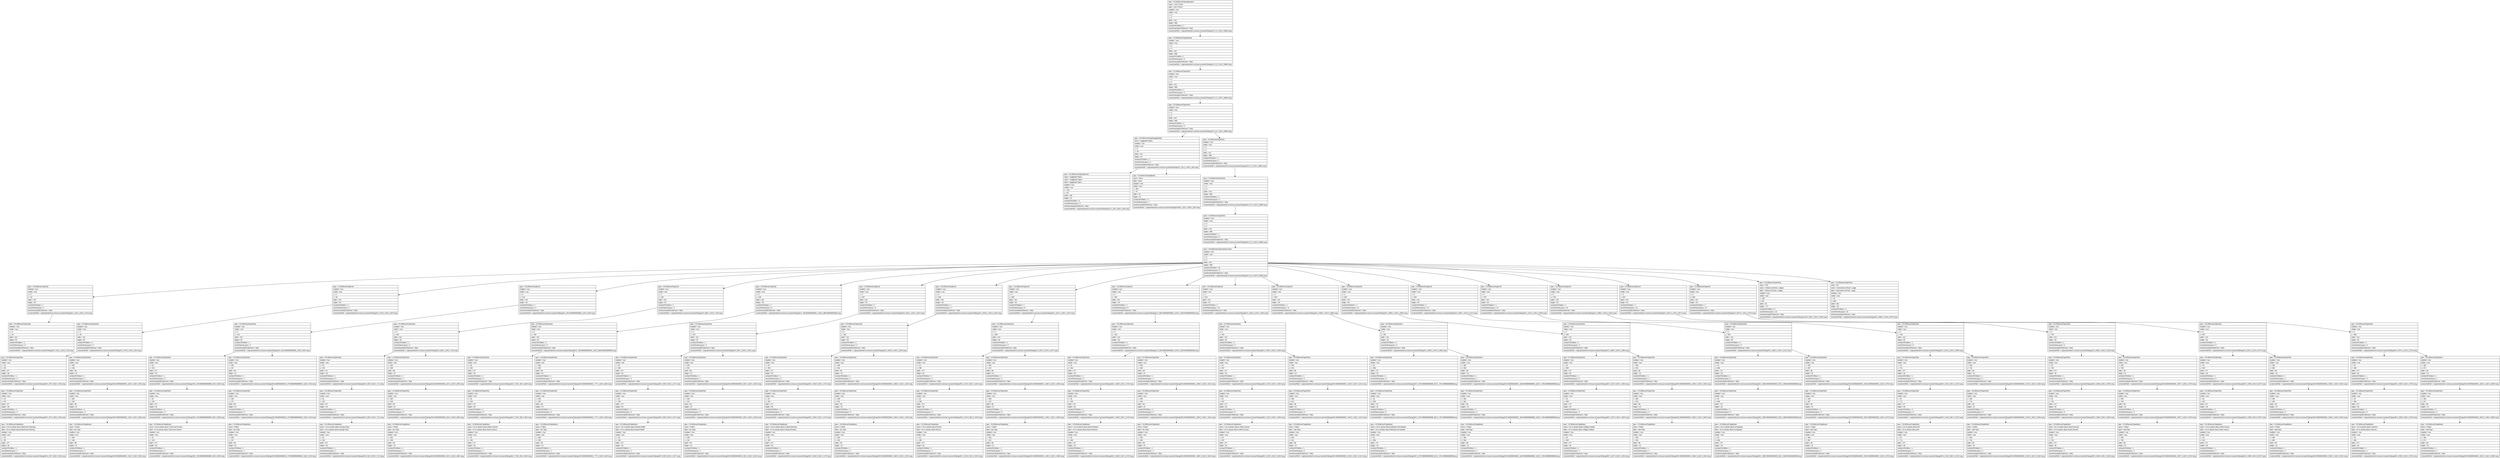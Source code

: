 digraph Layout {

	node [shape=record fontname=Arial];

	0	[label="{type = XCUIElementTypeApplication\l|name = USA TODAY\l|label = USA TODAY\l|enabled = true\l|visible = true\l|x = 0\l|y = 0\l|width = 414\l|height = 896\l|numberOfChildren = 2\l|eventGeneratedOnElement = false \l|screenshotPath = outputs/android-to-ios/usa-mynews/S3/pngs/0.0_0.0_1242.0_2688.0.png\l}"]
	1	[label="{type = XCUIElementTypeWindow\l|enabled = true\l|visible = true\l|x = 0\l|y = 0\l|width = 414\l|height = 896\l|numberOfChildren = 1\l|numInParentLayout = 0\l|eventGeneratedOnElement = false \l|screenshotPath = outputs/android-to-ios/usa-mynews/S3/pngs/0.0_0.0_1242.0_2688.0.png\l}"]
	2	[label="{type = XCUIElementTypeOther\l|enabled = true\l|visible = true\l|x = 0\l|y = 0\l|width = 414\l|height = 896\l|numberOfChildren = 1\l|numInParentLayout = 0\l|eventGeneratedOnElement = false \l|screenshotPath = outputs/android-to-ios/usa-mynews/S3/pngs/0.0_0.0_1242.0_2688.0.png\l}"]
	3	[label="{type = XCUIElementTypeOther\l|enabled = true\l|visible = true\l|x = 0\l|y = 0\l|width = 414\l|height = 896\l|numberOfChildren = 2\l|numInParentLayout = 0\l|eventGeneratedOnElement = false \l|screenshotPath = outputs/android-to-ios/usa-mynews/S3/pngs/0.0_0.0_1242.0_2688.0.png\l}"]
	4	[label="{type = XCUIElementTypeNavigationBar\l|name = Suggested Topics\l|enabled = true\l|visible = true\l|x = 0\l|y = 44\l|width = 414\l|height = 44\l|numberOfChildren = 2\l|numInParentLayout = 0\l|eventGeneratedOnElement = false \l|screenshotPath = outputs/android-to-ios/usa-mynews/S3/pngs/0.0_132.0_1242.0_264.0.png\l}"]
	5	[label="{type = XCUIElementTypeOther\l|enabled = true\l|visible = true\l|x = 0\l|y = 0\l|width = 414\l|height = 896\l|numberOfChildren = 1\l|numInParentLayout = 1\l|eventGeneratedOnElement = false \l|screenshotPath = outputs/android-to-ios/usa-mynews/S3/pngs/0.0_0.0_1242.0_2688.0.png\l}"]
	6	[label="{type = XCUIElementTypeStaticText\l|value = Suggested Topics\l|name = Suggested Topics\l|label = Suggested Topics\l|enabled = true\l|visible = true\l|x = 138\l|y = 55\l|width = 138\l|height = 21\l|numberOfChildren = 0\l|numInParentLayout = 0\l|eventGeneratedOnElement = false \l|screenshotPath = outputs/android-to-ios/usa-mynews/S3/pngs/414.0_165.0_828.0_228.0.png\l}"]
	7	[label="{type = XCUIElementTypeButton\l|name = Done\l|label = Done\l|enabled = true\l|visible = true\l|x = 353\l|y = 44\l|width = 49\l|height = 44\l|numberOfChildren = 0\l|numInParentLayout = 1\l|eventGeneratedOnElement = false \l|screenshotPath = outputs/android-to-ios/usa-mynews/S3/pngs/1059.0_132.0_1206.0_264.0.png\l}"]
	8	[label="{type = XCUIElementTypeOther\l|enabled = true\l|visible = true\l|x = 0\l|y = 0\l|width = 414\l|height = 896\l|numberOfChildren = 1\l|numInParentLayout = 0\l|eventGeneratedOnElement = false \l|screenshotPath = outputs/android-to-ios/usa-mynews/S3/pngs/0.0_0.0_1242.0_2688.0.png\l}"]
	9	[label="{type = XCUIElementTypeOther\l|enabled = true\l|visible = true\l|x = 0\l|y = 0\l|width = 414\l|height = 896\l|numberOfChildren = 1\l|numInParentLayout = 0\l|eventGeneratedOnElement = false \l|screenshotPath = outputs/android-to-ios/usa-mynews/S3/pngs/0.0_0.0_1242.0_2688.0.png\l}"]
	10	[label="{type = XCUIElementTypeCollectionView\l|enabled = true\l|visible = true\l|x = 0\l|y = 0\l|width = 414\l|height = 896\l|numberOfChildren = 20\l|numInParentLayout = 0\l|eventGeneratedOnElement = false \l|screenshotPath = outputs/android-to-ios/usa-mynews/S3/pngs/0.0_0.0_1242.0_2688.0.png\l}"]
	11	[label="{type = XCUIElementTypeCell\l|enabled = true\l|visible = true\l|x = 0\l|y = 42\l|width = 414\l|height = 50\l|numberOfChildren = 1\l|numInParentLayout = 1\l|eventGeneratedOnElement = false \l|screenshotPath = outputs/android-to-ios/usa-mynews/S3/pngs/0.0_126.0_1242.0_276.0.png\l}"]
	12	[label="{type = XCUIElementTypeCell\l|enabled = true\l|visible = true\l|x = 0\l|y = 93\l|width = 414\l|height = 50\l|numberOfChildren = 1\l|numInParentLayout = 2\l|eventGeneratedOnElement = false \l|screenshotPath = outputs/android-to-ios/usa-mynews/S3/pngs/0.0_279.0_1242.0_429.0.png\l}"]
	13	[label="{type = XCUIElementTypeCell\l|enabled = true\l|visible = true\l|x = 0\l|y = 144\l|width = 414\l|height = 50\l|numberOfChildren = 1\l|numInParentLayout = 3\l|eventGeneratedOnElement = false \l|screenshotPath = outputs/android-to-ios/usa-mynews/S3/pngs/0.0_432.00000000000006_1242.0_582.0.png\l}"]
	14	[label="{type = XCUIElementTypeCell\l|enabled = true\l|visible = true\l|x = 0\l|y = 195\l|width = 414\l|height = 50\l|numberOfChildren = 1\l|numInParentLayout = 4\l|eventGeneratedOnElement = false \l|screenshotPath = outputs/android-to-ios/usa-mynews/S3/pngs/0.0_585.0_1242.0_735.0.png\l}"]
	15	[label="{type = XCUIElementTypeCell\l|enabled = true\l|visible = true\l|x = 0\l|y = 246\l|width = 414\l|height = 50\l|numberOfChildren = 1\l|numInParentLayout = 5\l|eventGeneratedOnElement = false \l|screenshotPath = outputs/android-to-ios/usa-mynews/S3/pngs/0.0_738.0000000000001_1242.0_888.0000000000001.png\l}"]
	16	[label="{type = XCUIElementTypeCell\l|enabled = true\l|visible = true\l|x = 0\l|y = 297\l|width = 414\l|height = 50\l|numberOfChildren = 1\l|numInParentLayout = 6\l|eventGeneratedOnElement = false \l|screenshotPath = outputs/android-to-ios/usa-mynews/S3/pngs/0.0_891.0_1242.0_1041.0.png\l}"]
	17	[label="{type = XCUIElementTypeCell\l|enabled = true\l|visible = true\l|x = 0\l|y = 348\l|width = 414\l|height = 50\l|numberOfChildren = 1\l|numInParentLayout = 7\l|eventGeneratedOnElement = false \l|screenshotPath = outputs/android-to-ios/usa-mynews/S3/pngs/0.0_1044.0_1242.0_1194.0.png\l}"]
	18	[label="{type = XCUIElementTypeCell\l|enabled = true\l|visible = true\l|x = 0\l|y = 399\l|width = 414\l|height = 50\l|numberOfChildren = 1\l|numInParentLayout = 8\l|eventGeneratedOnElement = false \l|screenshotPath = outputs/android-to-ios/usa-mynews/S3/pngs/0.0_1197.0_1242.0_1347.0.png\l}"]
	19	[label="{type = XCUIElementTypeCell\l|enabled = true\l|visible = true\l|x = 0\l|y = 450\l|width = 414\l|height = 50\l|numberOfChildren = 1\l|numInParentLayout = 9\l|eventGeneratedOnElement = false \l|screenshotPath = outputs/android-to-ios/usa-mynews/S3/pngs/0.0_1350.0000000000002_1242.0_1500.0000000000002.png\l}"]
	20	[label="{type = XCUIElementTypeCell\l|enabled = true\l|visible = true\l|x = 0\l|y = 501\l|width = 414\l|height = 50\l|numberOfChildren = 1\l|numInParentLayout = 10\l|eventGeneratedOnElement = false \l|screenshotPath = outputs/android-to-ios/usa-mynews/S3/pngs/0.0_1503.0_1242.0_1653.0.png\l}"]
	21	[label="{type = XCUIElementTypeCell\l|enabled = true\l|visible = true\l|x = 0\l|y = 552\l|width = 414\l|height = 50\l|numberOfChildren = 1\l|numInParentLayout = 11\l|eventGeneratedOnElement = false \l|screenshotPath = outputs/android-to-ios/usa-mynews/S3/pngs/0.0_1656.0_1242.0_1806.0.png\l}"]
	22	[label="{type = XCUIElementTypeCell\l|enabled = true\l|visible = true\l|x = 0\l|y = 603\l|width = 414\l|height = 50\l|numberOfChildren = 1\l|numInParentLayout = 12\l|eventGeneratedOnElement = false \l|screenshotPath = outputs/android-to-ios/usa-mynews/S3/pngs/0.0_1809.0_1242.0_1959.0.png\l}"]
	23	[label="{type = XCUIElementTypeCell\l|enabled = true\l|visible = true\l|x = 0\l|y = 654\l|width = 414\l|height = 50\l|numberOfChildren = 1\l|numInParentLayout = 13\l|eventGeneratedOnElement = false \l|screenshotPath = outputs/android-to-ios/usa-mynews/S3/pngs/0.0_1962.0_1242.0_2112.0.png\l}"]
	24	[label="{type = XCUIElementTypeCell\l|enabled = true\l|visible = true\l|x = 0\l|y = 705\l|width = 414\l|height = 50\l|numberOfChildren = 1\l|numInParentLayout = 14\l|eventGeneratedOnElement = false \l|screenshotPath = outputs/android-to-ios/usa-mynews/S3/pngs/0.0_2115.0_1242.0_2265.0.png\l}"]
	25	[label="{type = XCUIElementTypeCell\l|enabled = true\l|visible = true\l|x = 0\l|y = 756\l|width = 414\l|height = 50\l|numberOfChildren = 1\l|numInParentLayout = 15\l|eventGeneratedOnElement = false \l|screenshotPath = outputs/android-to-ios/usa-mynews/S3/pngs/0.0_2268.0_1242.0_2418.0.png\l}"]
	26	[label="{type = XCUIElementTypeCell\l|enabled = true\l|visible = true\l|x = 0\l|y = 807\l|width = 414\l|height = 50\l|numberOfChildren = 1\l|numInParentLayout = 16\l|eventGeneratedOnElement = false \l|screenshotPath = outputs/android-to-ios/usa-mynews/S3/pngs/0.0_2421.0_1242.0_2571.0.png\l}"]
	27	[label="{type = XCUIElementTypeCell\l|enabled = true\l|visible = true\l|x = 0\l|y = 858\l|width = 414\l|height = 50\l|numberOfChildren = 1\l|numInParentLayout = 17\l|eventGeneratedOnElement = false \l|screenshotPath = outputs/android-to-ios/usa-mynews/S3/pngs/0.0_2574.0_1242.0_2724.0.png\l}"]
	28	[label="{type = XCUIElementTypeOther\l|value = 75%\l|name = Vertical scroll bar, 2 pages\l|label = Vertical scroll bar, 2 pages\l|enabled = true\l|visible = true\l|x = 381\l|y = 88\l|width = 30\l|height = 777\l|numberOfChildren = 0\l|numInParentLayout = 18\l|eventGeneratedOnElement = false \l|screenshotPath = outputs/android-to-ios/usa-mynews/S3/pngs/1143.0_264.0_1233.0_2595.0.png\l}"]
	29	[label="{type = XCUIElementTypeOther\l|value = 0%\l|name = Horizontal scroll bar, 1 page\l|label = Horizontal scroll bar, 1 page\l|enabled = true\l|visible = true\l|x = 31\l|y = 863\l|width = 352\l|height = 30\l|numberOfChildren = 0\l|numInParentLayout = 19\l|eventGeneratedOnElement = false \l|screenshotPath = outputs/android-to-ios/usa-mynews/S3/pngs/93.0_2589.0_1149.0_2679.0.png\l}"]
	30	[label="{type = XCUIElementTypeOther\l|enabled = true\l|visible = true\l|x = 0\l|y = 42\l|width = 414\l|height = 50\l|numberOfChildren = 2\l|numInParentLayout = 0\l|eventGeneratedOnElement = false \l|screenshotPath = outputs/android-to-ios/usa-mynews/S3/pngs/0.0_126.0_1242.0_276.0.png\l}"]
	31	[label="{type = XCUIElementTypeOther\l|enabled = true\l|visible = true\l|x = 0\l|y = 93\l|width = 414\l|height = 50\l|numberOfChildren = 2\l|numInParentLayout = 0\l|eventGeneratedOnElement = false \l|screenshotPath = outputs/android-to-ios/usa-mynews/S3/pngs/0.0_279.0_1242.0_429.0.png\l}"]
	32	[label="{type = XCUIElementTypeOther\l|enabled = true\l|visible = true\l|x = 0\l|y = 144\l|width = 414\l|height = 50\l|numberOfChildren = 2\l|numInParentLayout = 0\l|eventGeneratedOnElement = false \l|screenshotPath = outputs/android-to-ios/usa-mynews/S3/pngs/0.0_432.00000000000006_1242.0_582.0.png\l}"]
	33	[label="{type = XCUIElementTypeOther\l|enabled = true\l|visible = true\l|x = 0\l|y = 195\l|width = 414\l|height = 50\l|numberOfChildren = 2\l|numInParentLayout = 0\l|eventGeneratedOnElement = false \l|screenshotPath = outputs/android-to-ios/usa-mynews/S3/pngs/0.0_585.0_1242.0_735.0.png\l}"]
	34	[label="{type = XCUIElementTypeOther\l|enabled = true\l|visible = true\l|x = 0\l|y = 246\l|width = 414\l|height = 50\l|numberOfChildren = 2\l|numInParentLayout = 0\l|eventGeneratedOnElement = false \l|screenshotPath = outputs/android-to-ios/usa-mynews/S3/pngs/0.0_738.0000000000001_1242.0_888.0000000000001.png\l}"]
	35	[label="{type = XCUIElementTypeOther\l|enabled = true\l|visible = true\l|x = 0\l|y = 297\l|width = 414\l|height = 50\l|numberOfChildren = 2\l|numInParentLayout = 0\l|eventGeneratedOnElement = false \l|screenshotPath = outputs/android-to-ios/usa-mynews/S3/pngs/0.0_891.0_1242.0_1041.0.png\l}"]
	36	[label="{type = XCUIElementTypeOther\l|enabled = true\l|visible = true\l|x = 0\l|y = 348\l|width = 414\l|height = 50\l|numberOfChildren = 2\l|numInParentLayout = 0\l|eventGeneratedOnElement = false \l|screenshotPath = outputs/android-to-ios/usa-mynews/S3/pngs/0.0_1044.0_1242.0_1194.0.png\l}"]
	37	[label="{type = XCUIElementTypeOther\l|enabled = true\l|visible = true\l|x = 0\l|y = 399\l|width = 414\l|height = 50\l|numberOfChildren = 2\l|numInParentLayout = 0\l|eventGeneratedOnElement = false \l|screenshotPath = outputs/android-to-ios/usa-mynews/S3/pngs/0.0_1197.0_1242.0_1347.0.png\l}"]
	38	[label="{type = XCUIElementTypeOther\l|enabled = true\l|visible = true\l|x = 0\l|y = 450\l|width = 414\l|height = 50\l|numberOfChildren = 2\l|numInParentLayout = 0\l|eventGeneratedOnElement = false \l|screenshotPath = outputs/android-to-ios/usa-mynews/S3/pngs/0.0_1350.0000000000002_1242.0_1500.0000000000002.png\l}"]
	39	[label="{type = XCUIElementTypeOther\l|enabled = true\l|visible = true\l|x = 0\l|y = 501\l|width = 414\l|height = 50\l|numberOfChildren = 2\l|numInParentLayout = 0\l|eventGeneratedOnElement = false \l|screenshotPath = outputs/android-to-ios/usa-mynews/S3/pngs/0.0_1503.0_1242.0_1653.0.png\l}"]
	40	[label="{type = XCUIElementTypeOther\l|enabled = true\l|visible = true\l|x = 0\l|y = 552\l|width = 414\l|height = 50\l|numberOfChildren = 2\l|numInParentLayout = 0\l|eventGeneratedOnElement = false \l|screenshotPath = outputs/android-to-ios/usa-mynews/S3/pngs/0.0_1656.0_1242.0_1806.0.png\l}"]
	41	[label="{type = XCUIElementTypeOther\l|enabled = true\l|visible = true\l|x = 0\l|y = 603\l|width = 414\l|height = 50\l|numberOfChildren = 2\l|numInParentLayout = 0\l|eventGeneratedOnElement = false \l|screenshotPath = outputs/android-to-ios/usa-mynews/S3/pngs/0.0_1809.0_1242.0_1959.0.png\l}"]
	42	[label="{type = XCUIElementTypeOther\l|enabled = true\l|visible = true\l|x = 0\l|y = 654\l|width = 414\l|height = 50\l|numberOfChildren = 2\l|numInParentLayout = 0\l|eventGeneratedOnElement = false \l|screenshotPath = outputs/android-to-ios/usa-mynews/S3/pngs/0.0_1962.0_1242.0_2112.0.png\l}"]
	43	[label="{type = XCUIElementTypeOther\l|enabled = true\l|visible = true\l|x = 0\l|y = 705\l|width = 414\l|height = 50\l|numberOfChildren = 2\l|numInParentLayout = 0\l|eventGeneratedOnElement = false \l|screenshotPath = outputs/android-to-ios/usa-mynews/S3/pngs/0.0_2115.0_1242.0_2265.0.png\l}"]
	44	[label="{type = XCUIElementTypeOther\l|enabled = true\l|visible = true\l|x = 0\l|y = 756\l|width = 414\l|height = 50\l|numberOfChildren = 2\l|numInParentLayout = 0\l|eventGeneratedOnElement = false \l|screenshotPath = outputs/android-to-ios/usa-mynews/S3/pngs/0.0_2268.0_1242.0_2418.0.png\l}"]
	45	[label="{type = XCUIElementTypeOther\l|enabled = true\l|visible = true\l|x = 0\l|y = 807\l|width = 414\l|height = 50\l|numberOfChildren = 2\l|numInParentLayout = 0\l|eventGeneratedOnElement = false \l|screenshotPath = outputs/android-to-ios/usa-mynews/S3/pngs/0.0_2421.0_1242.0_2571.0.png\l}"]
	46	[label="{type = XCUIElementTypeOther\l|enabled = true\l|visible = true\l|x = 0\l|y = 858\l|width = 414\l|height = 50\l|numberOfChildren = 2\l|numInParentLayout = 0\l|eventGeneratedOnElement = false \l|screenshotPath = outputs/android-to-ios/usa-mynews/S3/pngs/0.0_2574.0_1242.0_2724.0.png\l}"]
	47	[label="{type = XCUIElementTypeOther\l|enabled = true\l|visible = true\l|x = 20\l|y = 99\l|width = 277\l|height = 36\l|numberOfChildren = 1\l|numInParentLayout = 0\l|eventGeneratedOnElement = false \l|screenshotPath = outputs/android-to-ios/usa-mynews/S3/pngs/60.0_297.0_891.0_405.0.png\l}"]
	48	[label="{type = XCUIElementTypeOther\l|enabled = true\l|visible = true\l|x = 305\l|y = 106\l|width = 89\l|height = 24\l|numberOfChildren = 1\l|numInParentLayout = 1\l|eventGeneratedOnElement = false \l|screenshotPath = outputs/android-to-ios/usa-mynews/S3/pngs/915.0000000000001_318.0_1182.0_390.0.png\l}"]
	49	[label="{type = XCUIElementTypeOther\l|enabled = true\l|visible = true\l|x = 20\l|y = 150\l|width = 277\l|height = 36\l|numberOfChildren = 1\l|numInParentLayout = 0\l|eventGeneratedOnElement = false \l|screenshotPath = outputs/android-to-ios/usa-mynews/S3/pngs/60.0_449.99999999999994_891.0_558.0.png\l}"]
	50	[label="{type = XCUIElementTypeOther\l|enabled = true\l|visible = true\l|x = 305\l|y = 157\l|width = 89\l|height = 24\l|numberOfChildren = 1\l|numInParentLayout = 1\l|eventGeneratedOnElement = false \l|screenshotPath = outputs/android-to-ios/usa-mynews/S3/pngs/915.0000000000001_470.99999999999994_1182.0_543.0.png\l}"]
	51	[label="{type = XCUIElementTypeOther\l|enabled = true\l|visible = true\l|x = 20\l|y = 201\l|width = 277\l|height = 36\l|numberOfChildren = 1\l|numInParentLayout = 0\l|eventGeneratedOnElement = false \l|screenshotPath = outputs/android-to-ios/usa-mynews/S3/pngs/60.0_603.0_891.0_711.0.png\l}"]
	52	[label="{type = XCUIElementTypeOther\l|enabled = true\l|visible = true\l|x = 305\l|y = 208\l|width = 89\l|height = 24\l|numberOfChildren = 1\l|numInParentLayout = 1\l|eventGeneratedOnElement = false \l|screenshotPath = outputs/android-to-ios/usa-mynews/S3/pngs/915.0000000000001_624.0_1182.0_696.0.png\l}"]
	53	[label="{type = XCUIElementTypeOther\l|enabled = true\l|visible = true\l|x = 20\l|y = 252\l|width = 277\l|height = 36\l|numberOfChildren = 1\l|numInParentLayout = 0\l|eventGeneratedOnElement = false \l|screenshotPath = outputs/android-to-ios/usa-mynews/S3/pngs/60.0_756.0_891.0_864.0.png\l}"]
	54	[label="{type = XCUIElementTypeOther\l|enabled = true\l|visible = true\l|x = 305\l|y = 259\l|width = 89\l|height = 24\l|numberOfChildren = 1\l|numInParentLayout = 1\l|eventGeneratedOnElement = false \l|screenshotPath = outputs/android-to-ios/usa-mynews/S3/pngs/915.0000000000001_777.0_1182.0_849.0.png\l}"]
	55	[label="{type = XCUIElementTypeOther\l|enabled = true\l|visible = true\l|x = 20\l|y = 303\l|width = 277\l|height = 36\l|numberOfChildren = 1\l|numInParentLayout = 0\l|eventGeneratedOnElement = false \l|screenshotPath = outputs/android-to-ios/usa-mynews/S3/pngs/60.0_909.0_891.0_1017.0.png\l}"]
	56	[label="{type = XCUIElementTypeOther\l|enabled = true\l|visible = true\l|x = 305\l|y = 310\l|width = 89\l|height = 24\l|numberOfChildren = 1\l|numInParentLayout = 1\l|eventGeneratedOnElement = false \l|screenshotPath = outputs/android-to-ios/usa-mynews/S3/pngs/915.0000000000001_930.0_1182.0_1002.0.png\l}"]
	57	[label="{type = XCUIElementTypeOther\l|enabled = true\l|visible = true\l|x = 20\l|y = 354\l|width = 277\l|height = 36\l|numberOfChildren = 1\l|numInParentLayout = 0\l|eventGeneratedOnElement = false \l|screenshotPath = outputs/android-to-ios/usa-mynews/S3/pngs/60.0_1062.0_891.0_1170.0.png\l}"]
	58	[label="{type = XCUIElementTypeOther\l|enabled = true\l|visible = true\l|x = 305\l|y = 361\l|width = 89\l|height = 24\l|numberOfChildren = 1\l|numInParentLayout = 1\l|eventGeneratedOnElement = false \l|screenshotPath = outputs/android-to-ios/usa-mynews/S3/pngs/915.0000000000001_1083.0_1182.0_1155.0.png\l}"]
	59	[label="{type = XCUIElementTypeOther\l|enabled = true\l|visible = true\l|x = 20\l|y = 405\l|width = 277\l|height = 36\l|numberOfChildren = 1\l|numInParentLayout = 0\l|eventGeneratedOnElement = false \l|screenshotPath = outputs/android-to-ios/usa-mynews/S3/pngs/60.0_1215.0_891.0_1323.0.png\l}"]
	60	[label="{type = XCUIElementTypeOther\l|enabled = true\l|visible = true\l|x = 305\l|y = 412\l|width = 89\l|height = 24\l|numberOfChildren = 1\l|numInParentLayout = 1\l|eventGeneratedOnElement = false \l|screenshotPath = outputs/android-to-ios/usa-mynews/S3/pngs/915.0000000000001_1236.0_1182.0_1308.0.png\l}"]
	61	[label="{type = XCUIElementTypeOther\l|enabled = true\l|visible = true\l|x = 20\l|y = 456\l|width = 277\l|height = 36\l|numberOfChildren = 1\l|numInParentLayout = 0\l|eventGeneratedOnElement = false \l|screenshotPath = outputs/android-to-ios/usa-mynews/S3/pngs/60.0_1368.0_891.0_1476.0.png\l}"]
	62	[label="{type = XCUIElementTypeOther\l|enabled = true\l|visible = true\l|x = 305\l|y = 463\l|width = 89\l|height = 24\l|numberOfChildren = 1\l|numInParentLayout = 1\l|eventGeneratedOnElement = false \l|screenshotPath = outputs/android-to-ios/usa-mynews/S3/pngs/915.0000000000001_1389.0_1182.0_1461.0.png\l}"]
	63	[label="{type = XCUIElementTypeOther\l|enabled = true\l|visible = true\l|x = 20\l|y = 507\l|width = 277\l|height = 36\l|numberOfChildren = 1\l|numInParentLayout = 0\l|eventGeneratedOnElement = false \l|screenshotPath = outputs/android-to-ios/usa-mynews/S3/pngs/60.0_1521.0_891.0_1629.0.png\l}"]
	64	[label="{type = XCUIElementTypeOther\l|enabled = true\l|visible = true\l|x = 305\l|y = 514\l|width = 89\l|height = 24\l|numberOfChildren = 1\l|numInParentLayout = 1\l|eventGeneratedOnElement = false \l|screenshotPath = outputs/android-to-ios/usa-mynews/S3/pngs/915.0000000000001_1542.0_1182.0_1614.0.png\l}"]
	65	[label="{type = XCUIElementTypeOther\l|enabled = true\l|visible = true\l|x = 20\l|y = 558\l|width = 277\l|height = 36\l|numberOfChildren = 1\l|numInParentLayout = 0\l|eventGeneratedOnElement = false \l|screenshotPath = outputs/android-to-ios/usa-mynews/S3/pngs/60.0_1673.9999999999998_891.0_1781.9999999999998.png\l}"]
	66	[label="{type = XCUIElementTypeOther\l|enabled = true\l|visible = true\l|x = 305\l|y = 565\l|width = 89\l|height = 24\l|numberOfChildren = 1\l|numInParentLayout = 1\l|eventGeneratedOnElement = false \l|screenshotPath = outputs/android-to-ios/usa-mynews/S3/pngs/915.0000000000001_1694.9999999999998_1182.0_1766.9999999999998.png\l}"]
	67	[label="{type = XCUIElementTypeOther\l|enabled = true\l|visible = true\l|x = 20\l|y = 609\l|width = 277\l|height = 36\l|numberOfChildren = 1\l|numInParentLayout = 0\l|eventGeneratedOnElement = false \l|screenshotPath = outputs/android-to-ios/usa-mynews/S3/pngs/60.0_1827.0_891.0_1935.0.png\l}"]
	68	[label="{type = XCUIElementTypeOther\l|enabled = true\l|visible = true\l|x = 305\l|y = 616\l|width = 89\l|height = 24\l|numberOfChildren = 1\l|numInParentLayout = 1\l|eventGeneratedOnElement = false \l|screenshotPath = outputs/android-to-ios/usa-mynews/S3/pngs/915.0000000000001_1848.0_1182.0_1920.0.png\l}"]
	69	[label="{type = XCUIElementTypeOther\l|enabled = true\l|visible = true\l|x = 20\l|y = 660\l|width = 277\l|height = 36\l|numberOfChildren = 1\l|numInParentLayout = 0\l|eventGeneratedOnElement = false \l|screenshotPath = outputs/android-to-ios/usa-mynews/S3/pngs/60.0_1980.0000000000002_891.0_2088.0000000000005.png\l}"]
	70	[label="{type = XCUIElementTypeOther\l|enabled = true\l|visible = true\l|x = 305\l|y = 667\l|width = 89\l|height = 24\l|numberOfChildren = 1\l|numInParentLayout = 1\l|eventGeneratedOnElement = false \l|screenshotPath = outputs/android-to-ios/usa-mynews/S3/pngs/915.0000000000001_2001.0000000000002_1182.0_2073.0.png\l}"]
	71	[label="{type = XCUIElementTypeOther\l|enabled = true\l|visible = true\l|x = 20\l|y = 711\l|width = 277\l|height = 36\l|numberOfChildren = 1\l|numInParentLayout = 0\l|eventGeneratedOnElement = false \l|screenshotPath = outputs/android-to-ios/usa-mynews/S3/pngs/60.0_2133.0_891.0_2241.0.png\l}"]
	72	[label="{type = XCUIElementTypeOther\l|enabled = true\l|visible = true\l|x = 305\l|y = 718\l|width = 89\l|height = 24\l|numberOfChildren = 1\l|numInParentLayout = 1\l|eventGeneratedOnElement = false \l|screenshotPath = outputs/android-to-ios/usa-mynews/S3/pngs/915.0000000000001_2154.0_1182.0_2226.0.png\l}"]
	73	[label="{type = XCUIElementTypeOther\l|enabled = true\l|visible = true\l|x = 20\l|y = 762\l|width = 277\l|height = 36\l|numberOfChildren = 1\l|numInParentLayout = 0\l|eventGeneratedOnElement = false \l|screenshotPath = outputs/android-to-ios/usa-mynews/S3/pngs/60.0_2286.0_891.0_2394.0.png\l}"]
	74	[label="{type = XCUIElementTypeOther\l|enabled = true\l|visible = true\l|x = 305\l|y = 769\l|width = 89\l|height = 24\l|numberOfChildren = 1\l|numInParentLayout = 1\l|eventGeneratedOnElement = false \l|screenshotPath = outputs/android-to-ios/usa-mynews/S3/pngs/915.0000000000001_2307.0_1182.0_2379.0.png\l}"]
	75	[label="{type = XCUIElementTypeOther\l|enabled = true\l|visible = true\l|x = 20\l|y = 813\l|width = 277\l|height = 36\l|numberOfChildren = 1\l|numInParentLayout = 0\l|eventGeneratedOnElement = false \l|screenshotPath = outputs/android-to-ios/usa-mynews/S3/pngs/60.0_2439.0_891.0_2547.0.png\l}"]
	76	[label="{type = XCUIElementTypeOther\l|enabled = true\l|visible = true\l|x = 305\l|y = 820\l|width = 89\l|height = 24\l|numberOfChildren = 1\l|numInParentLayout = 1\l|eventGeneratedOnElement = false \l|screenshotPath = outputs/android-to-ios/usa-mynews/S3/pngs/915.0000000000001_2460.0_1182.0_2532.0.png\l}"]
	77	[label="{type = XCUIElementTypeOther\l|enabled = true\l|visible = true\l|x = 20\l|y = 864\l|width = 277\l|height = 36\l|numberOfChildren = 1\l|numInParentLayout = 0\l|eventGeneratedOnElement = false \l|screenshotPath = outputs/android-to-ios/usa-mynews/S3/pngs/60.0_2592.0_891.0_2700.0.png\l}"]
	78	[label="{type = XCUIElementTypeOther\l|enabled = true\l|visible = true\l|x = 305\l|y = 871\l|width = 89\l|height = 24\l|numberOfChildren = 1\l|numInParentLayout = 1\l|eventGeneratedOnElement = false \l|screenshotPath = outputs/android-to-ios/usa-mynews/S3/pngs/915.0000000000001_2613.0_1182.0_2685.0.png\l}"]
	79	[label="{type = XCUIElementTypeOther\l|enabled = true\l|visible = true\l|x = 20\l|y = 99\l|width = 277\l|height = 36\l|numberOfChildren = 2\l|numInParentLayout = 0\l|eventGeneratedOnElement = false \l|screenshotPath = outputs/android-to-ios/usa-mynews/S3/pngs/60.0_297.0_891.0_405.0.png\l}"]
	80	[label="{type = XCUIElementTypeOther\l|enabled = true\l|visible = true\l|x = 305\l|y = 106\l|width = 89\l|height = 24\l|numberOfChildren = 2\l|numInParentLayout = 0\l|eventGeneratedOnElement = false \l|screenshotPath = outputs/android-to-ios/usa-mynews/S3/pngs/915.0000000000001_318.0_1182.0_390.0.png\l}"]
	81	[label="{type = XCUIElementTypeOther\l|enabled = true\l|visible = true\l|x = 20\l|y = 150\l|width = 277\l|height = 36\l|numberOfChildren = 2\l|numInParentLayout = 0\l|eventGeneratedOnElement = false \l|screenshotPath = outputs/android-to-ios/usa-mynews/S3/pngs/60.0_449.99999999999994_891.0_558.0.png\l}"]
	82	[label="{type = XCUIElementTypeOther\l|enabled = true\l|visible = true\l|x = 305\l|y = 157\l|width = 89\l|height = 24\l|numberOfChildren = 2\l|numInParentLayout = 0\l|eventGeneratedOnElement = false \l|screenshotPath = outputs/android-to-ios/usa-mynews/S3/pngs/915.0000000000001_470.99999999999994_1182.0_543.0.png\l}"]
	83	[label="{type = XCUIElementTypeOther\l|enabled = true\l|visible = true\l|x = 20\l|y = 201\l|width = 277\l|height = 36\l|numberOfChildren = 2\l|numInParentLayout = 0\l|eventGeneratedOnElement = false \l|screenshotPath = outputs/android-to-ios/usa-mynews/S3/pngs/60.0_603.0_891.0_711.0.png\l}"]
	84	[label="{type = XCUIElementTypeOther\l|enabled = true\l|visible = true\l|x = 305\l|y = 208\l|width = 89\l|height = 24\l|numberOfChildren = 2\l|numInParentLayout = 0\l|eventGeneratedOnElement = false \l|screenshotPath = outputs/android-to-ios/usa-mynews/S3/pngs/915.0000000000001_624.0_1182.0_696.0.png\l}"]
	85	[label="{type = XCUIElementTypeOther\l|enabled = true\l|visible = true\l|x = 20\l|y = 252\l|width = 277\l|height = 36\l|numberOfChildren = 2\l|numInParentLayout = 0\l|eventGeneratedOnElement = false \l|screenshotPath = outputs/android-to-ios/usa-mynews/S3/pngs/60.0_756.0_891.0_864.0.png\l}"]
	86	[label="{type = XCUIElementTypeOther\l|enabled = true\l|visible = true\l|x = 305\l|y = 259\l|width = 89\l|height = 24\l|numberOfChildren = 2\l|numInParentLayout = 0\l|eventGeneratedOnElement = false \l|screenshotPath = outputs/android-to-ios/usa-mynews/S3/pngs/915.0000000000001_777.0_1182.0_849.0.png\l}"]
	87	[label="{type = XCUIElementTypeOther\l|enabled = true\l|visible = true\l|x = 20\l|y = 303\l|width = 277\l|height = 36\l|numberOfChildren = 2\l|numInParentLayout = 0\l|eventGeneratedOnElement = false \l|screenshotPath = outputs/android-to-ios/usa-mynews/S3/pngs/60.0_909.0_891.0_1017.0.png\l}"]
	88	[label="{type = XCUIElementTypeOther\l|enabled = true\l|visible = true\l|x = 305\l|y = 310\l|width = 89\l|height = 24\l|numberOfChildren = 2\l|numInParentLayout = 0\l|eventGeneratedOnElement = false \l|screenshotPath = outputs/android-to-ios/usa-mynews/S3/pngs/915.0000000000001_930.0_1182.0_1002.0.png\l}"]
	89	[label="{type = XCUIElementTypeOther\l|enabled = true\l|visible = true\l|x = 20\l|y = 354\l|width = 277\l|height = 36\l|numberOfChildren = 2\l|numInParentLayout = 0\l|eventGeneratedOnElement = false \l|screenshotPath = outputs/android-to-ios/usa-mynews/S3/pngs/60.0_1062.0_891.0_1170.0.png\l}"]
	90	[label="{type = XCUIElementTypeOther\l|enabled = true\l|visible = true\l|x = 305\l|y = 361\l|width = 89\l|height = 24\l|numberOfChildren = 2\l|numInParentLayout = 0\l|eventGeneratedOnElement = false \l|screenshotPath = outputs/android-to-ios/usa-mynews/S3/pngs/915.0000000000001_1083.0_1182.0_1155.0.png\l}"]
	91	[label="{type = XCUIElementTypeOther\l|enabled = true\l|visible = true\l|x = 20\l|y = 405\l|width = 277\l|height = 36\l|numberOfChildren = 2\l|numInParentLayout = 0\l|eventGeneratedOnElement = false \l|screenshotPath = outputs/android-to-ios/usa-mynews/S3/pngs/60.0_1215.0_891.0_1323.0.png\l}"]
	92	[label="{type = XCUIElementTypeOther\l|enabled = true\l|visible = true\l|x = 305\l|y = 412\l|width = 89\l|height = 24\l|numberOfChildren = 2\l|numInParentLayout = 0\l|eventGeneratedOnElement = false \l|screenshotPath = outputs/android-to-ios/usa-mynews/S3/pngs/915.0000000000001_1236.0_1182.0_1308.0.png\l}"]
	93	[label="{type = XCUIElementTypeOther\l|enabled = true\l|visible = true\l|x = 20\l|y = 456\l|width = 277\l|height = 36\l|numberOfChildren = 2\l|numInParentLayout = 0\l|eventGeneratedOnElement = false \l|screenshotPath = outputs/android-to-ios/usa-mynews/S3/pngs/60.0_1368.0_891.0_1476.0.png\l}"]
	94	[label="{type = XCUIElementTypeOther\l|enabled = true\l|visible = true\l|x = 305\l|y = 463\l|width = 89\l|height = 24\l|numberOfChildren = 2\l|numInParentLayout = 0\l|eventGeneratedOnElement = false \l|screenshotPath = outputs/android-to-ios/usa-mynews/S3/pngs/915.0000000000001_1389.0_1182.0_1461.0.png\l}"]
	95	[label="{type = XCUIElementTypeOther\l|enabled = true\l|visible = true\l|x = 20\l|y = 507\l|width = 277\l|height = 36\l|numberOfChildren = 2\l|numInParentLayout = 0\l|eventGeneratedOnElement = false \l|screenshotPath = outputs/android-to-ios/usa-mynews/S3/pngs/60.0_1521.0_891.0_1629.0.png\l}"]
	96	[label="{type = XCUIElementTypeOther\l|enabled = true\l|visible = true\l|x = 305\l|y = 514\l|width = 89\l|height = 24\l|numberOfChildren = 2\l|numInParentLayout = 0\l|eventGeneratedOnElement = false \l|screenshotPath = outputs/android-to-ios/usa-mynews/S3/pngs/915.0000000000001_1542.0_1182.0_1614.0.png\l}"]
	97	[label="{type = XCUIElementTypeOther\l|enabled = true\l|visible = true\l|x = 20\l|y = 558\l|width = 277\l|height = 36\l|numberOfChildren = 2\l|numInParentLayout = 0\l|eventGeneratedOnElement = false \l|screenshotPath = outputs/android-to-ios/usa-mynews/S3/pngs/60.0_1673.9999999999998_891.0_1781.9999999999998.png\l}"]
	98	[label="{type = XCUIElementTypeOther\l|enabled = true\l|visible = true\l|x = 305\l|y = 565\l|width = 89\l|height = 24\l|numberOfChildren = 2\l|numInParentLayout = 0\l|eventGeneratedOnElement = false \l|screenshotPath = outputs/android-to-ios/usa-mynews/S3/pngs/915.0000000000001_1694.9999999999998_1182.0_1766.9999999999998.png\l}"]
	99	[label="{type = XCUIElementTypeOther\l|enabled = true\l|visible = true\l|x = 20\l|y = 609\l|width = 277\l|height = 36\l|numberOfChildren = 2\l|numInParentLayout = 0\l|eventGeneratedOnElement = false \l|screenshotPath = outputs/android-to-ios/usa-mynews/S3/pngs/60.0_1827.0_891.0_1935.0.png\l}"]
	100	[label="{type = XCUIElementTypeOther\l|enabled = true\l|visible = true\l|x = 305\l|y = 616\l|width = 89\l|height = 24\l|numberOfChildren = 2\l|numInParentLayout = 0\l|eventGeneratedOnElement = false \l|screenshotPath = outputs/android-to-ios/usa-mynews/S3/pngs/915.0000000000001_1848.0_1182.0_1920.0.png\l}"]
	101	[label="{type = XCUIElementTypeOther\l|enabled = true\l|visible = true\l|x = 20\l|y = 660\l|width = 277\l|height = 36\l|numberOfChildren = 2\l|numInParentLayout = 0\l|eventGeneratedOnElement = false \l|screenshotPath = outputs/android-to-ios/usa-mynews/S3/pngs/60.0_1980.0000000000002_891.0_2088.0000000000005.png\l}"]
	102	[label="{type = XCUIElementTypeOther\l|enabled = true\l|visible = true\l|x = 305\l|y = 667\l|width = 89\l|height = 24\l|numberOfChildren = 2\l|numInParentLayout = 0\l|eventGeneratedOnElement = false \l|screenshotPath = outputs/android-to-ios/usa-mynews/S3/pngs/915.0000000000001_2001.0000000000002_1182.0_2073.0.png\l}"]
	103	[label="{type = XCUIElementTypeOther\l|enabled = true\l|visible = true\l|x = 20\l|y = 711\l|width = 277\l|height = 36\l|numberOfChildren = 2\l|numInParentLayout = 0\l|eventGeneratedOnElement = false \l|screenshotPath = outputs/android-to-ios/usa-mynews/S3/pngs/60.0_2133.0_891.0_2241.0.png\l}"]
	104	[label="{type = XCUIElementTypeOther\l|enabled = true\l|visible = true\l|x = 305\l|y = 718\l|width = 89\l|height = 24\l|numberOfChildren = 2\l|numInParentLayout = 0\l|eventGeneratedOnElement = false \l|screenshotPath = outputs/android-to-ios/usa-mynews/S3/pngs/915.0000000000001_2154.0_1182.0_2226.0.png\l}"]
	105	[label="{type = XCUIElementTypeOther\l|enabled = true\l|visible = true\l|x = 20\l|y = 762\l|width = 277\l|height = 36\l|numberOfChildren = 2\l|numInParentLayout = 0\l|eventGeneratedOnElement = false \l|screenshotPath = outputs/android-to-ios/usa-mynews/S3/pngs/60.0_2286.0_891.0_2394.0.png\l}"]
	106	[label="{type = XCUIElementTypeOther\l|enabled = true\l|visible = true\l|x = 305\l|y = 769\l|width = 89\l|height = 24\l|numberOfChildren = 2\l|numInParentLayout = 0\l|eventGeneratedOnElement = false \l|screenshotPath = outputs/android-to-ios/usa-mynews/S3/pngs/915.0000000000001_2307.0_1182.0_2379.0.png\l}"]
	107	[label="{type = XCUIElementTypeOther\l|enabled = true\l|visible = true\l|x = 20\l|y = 813\l|width = 277\l|height = 36\l|numberOfChildren = 2\l|numInParentLayout = 0\l|eventGeneratedOnElement = false \l|screenshotPath = outputs/android-to-ios/usa-mynews/S3/pngs/60.0_2439.0_891.0_2547.0.png\l}"]
	108	[label="{type = XCUIElementTypeOther\l|enabled = true\l|visible = true\l|x = 305\l|y = 820\l|width = 89\l|height = 24\l|numberOfChildren = 2\l|numInParentLayout = 0\l|eventGeneratedOnElement = false \l|screenshotPath = outputs/android-to-ios/usa-mynews/S3/pngs/915.0000000000001_2460.0_1182.0_2532.0.png\l}"]
	109	[label="{type = XCUIElementTypeOther\l|enabled = true\l|visible = true\l|x = 20\l|y = 864\l|width = 277\l|height = 36\l|numberOfChildren = 2\l|numInParentLayout = 0\l|eventGeneratedOnElement = false \l|screenshotPath = outputs/android-to-ios/usa-mynews/S3/pngs/60.0_2592.0_891.0_2700.0.png\l}"]
	110	[label="{type = XCUIElementTypeOther\l|enabled = true\l|visible = true\l|x = 305\l|y = 871\l|width = 89\l|height = 24\l|numberOfChildren = 2\l|numInParentLayout = 0\l|eventGeneratedOnElement = false \l|screenshotPath = outputs/android-to-ios/usa-mynews/S3/pngs/915.0000000000001_2613.0_1182.0_2685.0.png\l}"]
	111	[label="{type = XCUIElementTypeButton\l|name = Go to articles about Retirement Planning\l|label = Go to articles about Retirement Planning\l|enabled = true\l|visible = true\l|x = 20\l|y = 99\l|width = 277\l|height = 36\l|numberOfChildren = 1\l|numInParentLayout = 1\l|eventGeneratedOnElement = false \l|screenshotPath = outputs/android-to-ios/usa-mynews/S3/pngs/60.0_297.0_891.0_405.0.png\l}"]
	112	[label="{type = XCUIElementTypeButton\l|name = Follow\l|label = My Topic\l|enabled = true\l|visible = true\l|x = 305\l|y = 106\l|width = 89\l|height = 24\l|numberOfChildren = 1\l|numInParentLayout = 1\l|eventGeneratedOnElement = false \l|screenshotPath = outputs/android-to-ios/usa-mynews/S3/pngs/915.0000000000001_318.0_1182.0_390.0.png\l}"]
	113	[label="{type = XCUIElementTypeButton\l|name = Go to articles about Travel and Tourism\l|label = Go to articles about Travel and Tourism\l|enabled = true\l|visible = true\l|x = 20\l|y = 150\l|width = 277\l|height = 36\l|numberOfChildren = 1\l|numInParentLayout = 1\l|eventGeneratedOnElement = false \l|screenshotPath = outputs/android-to-ios/usa-mynews/S3/pngs/60.0_449.99999999999994_891.0_558.0.png\l}"]
	114	[label="{type = XCUIElementTypeButton\l|name = Follow\l|label = My Topic\l|enabled = true\l|visible = true\l|x = 305\l|y = 157\l|width = 89\l|height = 24\l|numberOfChildren = 1\l|numInParentLayout = 1\l|eventGeneratedOnElement = false \l|screenshotPath = outputs/android-to-ios/usa-mynews/S3/pngs/915.0000000000001_470.99999999999994_1182.0_543.0.png\l}"]
	115	[label="{type = XCUIElementTypeButton\l|name = Go to articles about George Floyd\l|label = Go to articles about George Floyd\l|enabled = true\l|visible = true\l|x = 20\l|y = 201\l|width = 277\l|height = 36\l|numberOfChildren = 1\l|numInParentLayout = 1\l|eventGeneratedOnElement = false \l|screenshotPath = outputs/android-to-ios/usa-mynews/S3/pngs/60.0_603.0_891.0_711.0.png\l}"]
	116	[label="{type = XCUIElementTypeButton\l|name = Follow\l|label = My Topic\l|enabled = true\l|visible = true\l|x = 305\l|y = 208\l|width = 89\l|height = 24\l|numberOfChildren = 1\l|numInParentLayout = 1\l|eventGeneratedOnElement = false \l|screenshotPath = outputs/android-to-ios/usa-mynews/S3/pngs/915.0000000000001_624.0_1182.0_696.0.png\l}"]
	117	[label="{type = XCUIElementTypeButton\l|name = Go to articles about Derek Chauvin\l|label = Go to articles about Derek Chauvin\l|enabled = true\l|visible = true\l|x = 20\l|y = 252\l|width = 277\l|height = 36\l|numberOfChildren = 1\l|numInParentLayout = 1\l|eventGeneratedOnElement = false \l|screenshotPath = outputs/android-to-ios/usa-mynews/S3/pngs/60.0_756.0_891.0_864.0.png\l}"]
	118	[label="{type = XCUIElementTypeButton\l|name = Follow\l|label = My Topic\l|enabled = true\l|visible = true\l|x = 305\l|y = 259\l|width = 89\l|height = 24\l|numberOfChildren = 1\l|numInParentLayout = 1\l|eventGeneratedOnElement = false \l|screenshotPath = outputs/android-to-ios/usa-mynews/S3/pngs/915.0000000000001_777.0_1182.0_849.0.png\l}"]
	119	[label="{type = XCUIElementTypeButton\l|name = Go to articles about Mental Health\l|label = Go to articles about Mental Health\l|enabled = true\l|visible = true\l|x = 20\l|y = 303\l|width = 277\l|height = 36\l|numberOfChildren = 1\l|numInParentLayout = 1\l|eventGeneratedOnElement = false \l|screenshotPath = outputs/android-to-ios/usa-mynews/S3/pngs/60.0_909.0_891.0_1017.0.png\l}"]
	120	[label="{type = XCUIElementTypeButton\l|name = Follow\l|label = My Topic\l|enabled = true\l|visible = true\l|x = 305\l|y = 310\l|width = 89\l|height = 24\l|numberOfChildren = 1\l|numInParentLayout = 1\l|eventGeneratedOnElement = false \l|screenshotPath = outputs/android-to-ios/usa-mynews/S3/pngs/915.0000000000001_930.0_1182.0_1002.0.png\l}"]
	121	[label="{type = XCUIElementTypeButton\l|name = Go to articles about Cultural Diversity\l|label = Go to articles about Cultural Diversity\l|enabled = true\l|visible = true\l|x = 20\l|y = 354\l|width = 277\l|height = 36\l|numberOfChildren = 1\l|numInParentLayout = 1\l|eventGeneratedOnElement = false \l|screenshotPath = outputs/android-to-ios/usa-mynews/S3/pngs/60.0_1062.0_891.0_1170.0.png\l}"]
	122	[label="{type = XCUIElementTypeButton\l|name = Follow\l|label = My Topic\l|enabled = true\l|visible = true\l|x = 305\l|y = 361\l|width = 89\l|height = 24\l|numberOfChildren = 1\l|numInParentLayout = 1\l|eventGeneratedOnElement = false \l|screenshotPath = outputs/android-to-ios/usa-mynews/S3/pngs/915.0000000000001_1083.0_1182.0_1155.0.png\l}"]
	123	[label="{type = XCUIElementTypeButton\l|name = Go to articles about Racism\l|label = Go to articles about Racism\l|enabled = true\l|visible = true\l|x = 20\l|y = 405\l|width = 277\l|height = 36\l|numberOfChildren = 1\l|numInParentLayout = 1\l|eventGeneratedOnElement = false \l|screenshotPath = outputs/android-to-ios/usa-mynews/S3/pngs/60.0_1215.0_891.0_1323.0.png\l}"]
	124	[label="{type = XCUIElementTypeButton\l|name = Follow\l|label = My Topic\l|enabled = true\l|visible = true\l|x = 305\l|y = 412\l|width = 89\l|height = 24\l|numberOfChildren = 1\l|numInParentLayout = 1\l|eventGeneratedOnElement = false \l|screenshotPath = outputs/android-to-ios/usa-mynews/S3/pngs/915.0000000000001_1236.0_1182.0_1308.0.png\l}"]
	125	[label="{type = XCUIElementTypeButton\l|name = Go to articles about Movie Reviews\l|label = Go to articles about Movie Reviews\l|enabled = true\l|visible = true\l|x = 20\l|y = 456\l|width = 277\l|height = 36\l|numberOfChildren = 1\l|numInParentLayout = 1\l|eventGeneratedOnElement = false \l|screenshotPath = outputs/android-to-ios/usa-mynews/S3/pngs/60.0_1368.0_891.0_1476.0.png\l}"]
	126	[label="{type = XCUIElementTypeButton\l|name = Follow\l|label = My Topic\l|enabled = true\l|visible = true\l|x = 305\l|y = 463\l|width = 89\l|height = 24\l|numberOfChildren = 1\l|numInParentLayout = 1\l|eventGeneratedOnElement = false \l|screenshotPath = outputs/android-to-ios/usa-mynews/S3/pngs/915.0000000000001_1389.0_1182.0_1461.0.png\l}"]
	127	[label="{type = XCUIElementTypeButton\l|name = Go to articles about LGBTQ Issues\l|label = Go to articles about LGBTQ Issues\l|enabled = true\l|visible = true\l|x = 20\l|y = 507\l|width = 277\l|height = 36\l|numberOfChildren = 1\l|numInParentLayout = 1\l|eventGeneratedOnElement = false \l|screenshotPath = outputs/android-to-ios/usa-mynews/S3/pngs/60.0_1521.0_891.0_1629.0.png\l}"]
	128	[label="{type = XCUIElementTypeButton\l|name = Follow\l|label = Add Topic\l|enabled = true\l|visible = true\l|x = 305\l|y = 514\l|width = 89\l|height = 24\l|numberOfChildren = 1\l|numInParentLayout = 1\l|eventGeneratedOnElement = false \l|screenshotPath = outputs/android-to-ios/usa-mynews/S3/pngs/915.0000000000001_1542.0_1182.0_1614.0.png\l}"]
	129	[label="{type = XCUIElementTypeButton\l|name = Go to articles about Editorials and Debates\l|label = Go to articles about Editorials and Debates\l|enabled = true\l|visible = true\l|x = 20\l|y = 558\l|width = 277\l|height = 36\l|numberOfChildren = 1\l|numInParentLayout = 1\l|eventGeneratedOnElement = false \l|screenshotPath = outputs/android-to-ios/usa-mynews/S3/pngs/60.0_1673.9999999999998_891.0_1781.9999999999998.png\l}"]
	130	[label="{type = XCUIElementTypeButton\l|name = Follow\l|label = Add Topic\l|enabled = true\l|visible = true\l|x = 305\l|y = 565\l|width = 89\l|height = 24\l|numberOfChildren = 1\l|numInParentLayout = 1\l|eventGeneratedOnElement = false \l|screenshotPath = outputs/android-to-ios/usa-mynews/S3/pngs/915.0000000000001_1694.9999999999998_1182.0_1766.9999999999998.png\l}"]
	131	[label="{type = XCUIElementTypeButton\l|name = Go to articles about College Football\l|label = Go to articles about College Football\l|enabled = true\l|visible = true\l|x = 20\l|y = 609\l|width = 277\l|height = 36\l|numberOfChildren = 1\l|numInParentLayout = 1\l|eventGeneratedOnElement = false \l|screenshotPath = outputs/android-to-ios/usa-mynews/S3/pngs/60.0_1827.0_891.0_1935.0.png\l}"]
	132	[label="{type = XCUIElementTypeButton\l|name = Follow\l|label = Add Topic\l|enabled = true\l|visible = true\l|x = 305\l|y = 616\l|width = 89\l|height = 24\l|numberOfChildren = 1\l|numInParentLayout = 1\l|eventGeneratedOnElement = false \l|screenshotPath = outputs/android-to-ios/usa-mynews/S3/pngs/915.0000000000001_1848.0_1182.0_1920.0.png\l}"]
	133	[label="{type = XCUIElementTypeButton\l|name = Go to articles about Immigration\l|label = Go to articles about Immigration\l|enabled = true\l|visible = true\l|x = 20\l|y = 660\l|width = 277\l|height = 36\l|numberOfChildren = 1\l|numInParentLayout = 1\l|eventGeneratedOnElement = false \l|screenshotPath = outputs/android-to-ios/usa-mynews/S3/pngs/60.0_1980.0000000000002_891.0_2088.0000000000005.png\l}"]
	134	[label="{type = XCUIElementTypeButton\l|name = Follow\l|label = Add Topic\l|enabled = true\l|visible = true\l|x = 305\l|y = 667\l|width = 89\l|height = 24\l|numberOfChildren = 1\l|numInParentLayout = 1\l|eventGeneratedOnElement = false \l|screenshotPath = outputs/android-to-ios/usa-mynews/S3/pngs/915.0000000000001_2001.0000000000002_1182.0_2073.0.png\l}"]
	135	[label="{type = XCUIElementTypeButton\l|name = Go to articles about NFL\l|label = Go to articles about NFL\l|enabled = true\l|visible = true\l|x = 20\l|y = 711\l|width = 277\l|height = 36\l|numberOfChildren = 1\l|numInParentLayout = 1\l|eventGeneratedOnElement = false \l|screenshotPath = outputs/android-to-ios/usa-mynews/S3/pngs/60.0_2133.0_891.0_2241.0.png\l}"]
	136	[label="{type = XCUIElementTypeButton\l|name = Follow\l|label = Add Topic\l|enabled = true\l|visible = true\l|x = 305\l|y = 718\l|width = 89\l|height = 24\l|numberOfChildren = 1\l|numInParentLayout = 1\l|eventGeneratedOnElement = false \l|screenshotPath = outputs/android-to-ios/usa-mynews/S3/pngs/915.0000000000001_2154.0_1182.0_2226.0.png\l}"]
	137	[label="{type = XCUIElementTypeButton\l|name = Go to articles about Social Security\l|label = Go to articles about Social Security\l|enabled = true\l|visible = true\l|x = 20\l|y = 762\l|width = 277\l|height = 36\l|numberOfChildren = 1\l|numInParentLayout = 1\l|eventGeneratedOnElement = false \l|screenshotPath = outputs/android-to-ios/usa-mynews/S3/pngs/60.0_2286.0_891.0_2394.0.png\l}"]
	138	[label="{type = XCUIElementTypeButton\l|name = Follow\l|label = Add Topic\l|enabled = true\l|visible = true\l|x = 305\l|y = 769\l|width = 89\l|height = 24\l|numberOfChildren = 1\l|numInParentLayout = 1\l|eventGeneratedOnElement = false \l|screenshotPath = outputs/android-to-ios/usa-mynews/S3/pngs/915.0000000000001_2307.0_1182.0_2379.0.png\l}"]
	139	[label="{type = XCUIElementTypeButton\l|name = Go to articles about Video Games\l|label = Go to articles about Video Games\l|enabled = true\l|visible = true\l|x = 20\l|y = 813\l|width = 277\l|height = 36\l|numberOfChildren = 1\l|numInParentLayout = 1\l|eventGeneratedOnElement = false \l|screenshotPath = outputs/android-to-ios/usa-mynews/S3/pngs/60.0_2439.0_891.0_2547.0.png\l}"]
	140	[label="{type = XCUIElementTypeButton\l|name = Follow\l|label = Add Topic\l|enabled = true\l|visible = true\l|x = 305\l|y = 820\l|width = 89\l|height = 24\l|numberOfChildren = 1\l|numInParentLayout = 1\l|eventGeneratedOnElement = false \l|screenshotPath = outputs/android-to-ios/usa-mynews/S3/pngs/915.0000000000001_2460.0_1182.0_2532.0.png\l}"]
	141	[label="{type = XCUIElementTypeButton\l|name = Go to articles about Cartoons\l|label = Go to articles about Cartoons\l|enabled = true\l|visible = true\l|x = 20\l|y = 864\l|width = 277\l|height = 36\l|numberOfChildren = 1\l|numInParentLayout = 1\l|eventGeneratedOnElement = false \l|screenshotPath = outputs/android-to-ios/usa-mynews/S3/pngs/60.0_2592.0_891.0_2700.0.png\l}"]
	142	[label="{type = XCUIElementTypeButton\l|name = Follow\l|label = Add Topic\l|enabled = true\l|visible = true\l|x = 305\l|y = 871\l|width = 89\l|height = 24\l|numberOfChildren = 1\l|numInParentLayout = 1\l|eventGeneratedOnElement = false \l|screenshotPath = outputs/android-to-ios/usa-mynews/S3/pngs/915.0000000000001_2613.0_1182.0_2685.0.png\l}"]


	0 -> 1
	1 -> 2
	2 -> 3
	3 -> 4
	3 -> 5
	4 -> 6
	4 -> 7
	5 -> 8
	8 -> 9
	9 -> 10
	10 -> 11
	10 -> 12
	10 -> 13
	10 -> 14
	10 -> 15
	10 -> 16
	10 -> 17
	10 -> 18
	10 -> 19
	10 -> 20
	10 -> 21
	10 -> 22
	10 -> 23
	10 -> 24
	10 -> 25
	10 -> 26
	10 -> 27
	10 -> 28
	10 -> 29
	11 -> 30
	12 -> 31
	13 -> 32
	14 -> 33
	15 -> 34
	16 -> 35
	17 -> 36
	18 -> 37
	19 -> 38
	20 -> 39
	21 -> 40
	22 -> 41
	23 -> 42
	24 -> 43
	25 -> 44
	26 -> 45
	27 -> 46
	31 -> 47
	31 -> 48
	32 -> 49
	32 -> 50
	33 -> 51
	33 -> 52
	34 -> 53
	34 -> 54
	35 -> 55
	35 -> 56
	36 -> 57
	36 -> 58
	37 -> 59
	37 -> 60
	38 -> 61
	38 -> 62
	39 -> 63
	39 -> 64
	40 -> 65
	40 -> 66
	41 -> 67
	41 -> 68
	42 -> 69
	42 -> 70
	43 -> 71
	43 -> 72
	44 -> 73
	44 -> 74
	45 -> 75
	45 -> 76
	46 -> 77
	46 -> 78
	47 -> 79
	48 -> 80
	49 -> 81
	50 -> 82
	51 -> 83
	52 -> 84
	53 -> 85
	54 -> 86
	55 -> 87
	56 -> 88
	57 -> 89
	58 -> 90
	59 -> 91
	60 -> 92
	61 -> 93
	62 -> 94
	63 -> 95
	64 -> 96
	65 -> 97
	66 -> 98
	67 -> 99
	68 -> 100
	69 -> 101
	70 -> 102
	71 -> 103
	72 -> 104
	73 -> 105
	74 -> 106
	75 -> 107
	76 -> 108
	77 -> 109
	78 -> 110
	79 -> 111
	80 -> 112
	81 -> 113
	82 -> 114
	83 -> 115
	84 -> 116
	85 -> 117
	86 -> 118
	87 -> 119
	88 -> 120
	89 -> 121
	90 -> 122
	91 -> 123
	92 -> 124
	93 -> 125
	94 -> 126
	95 -> 127
	96 -> 128
	97 -> 129
	98 -> 130
	99 -> 131
	100 -> 132
	101 -> 133
	102 -> 134
	103 -> 135
	104 -> 136
	105 -> 137
	106 -> 138
	107 -> 139
	108 -> 140
	109 -> 141
	110 -> 142


}